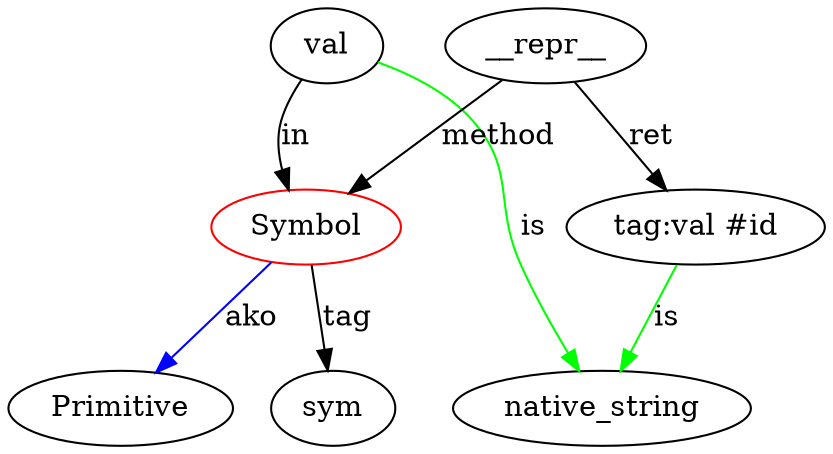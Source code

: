 digraph {
Symbol -> Primitive [label=ako,color=blue];
Symbol [color=red];
Symbol -> sym [label=tag];
val -> Symbol [label=in];
val -> native_string [label=is,color=green];
__repr__ -> Symbol [label=method];
__repr__ -> "tag:val #id" [label=ret];
"tag:val #id" -> native_string [label=is,color=green];
}
